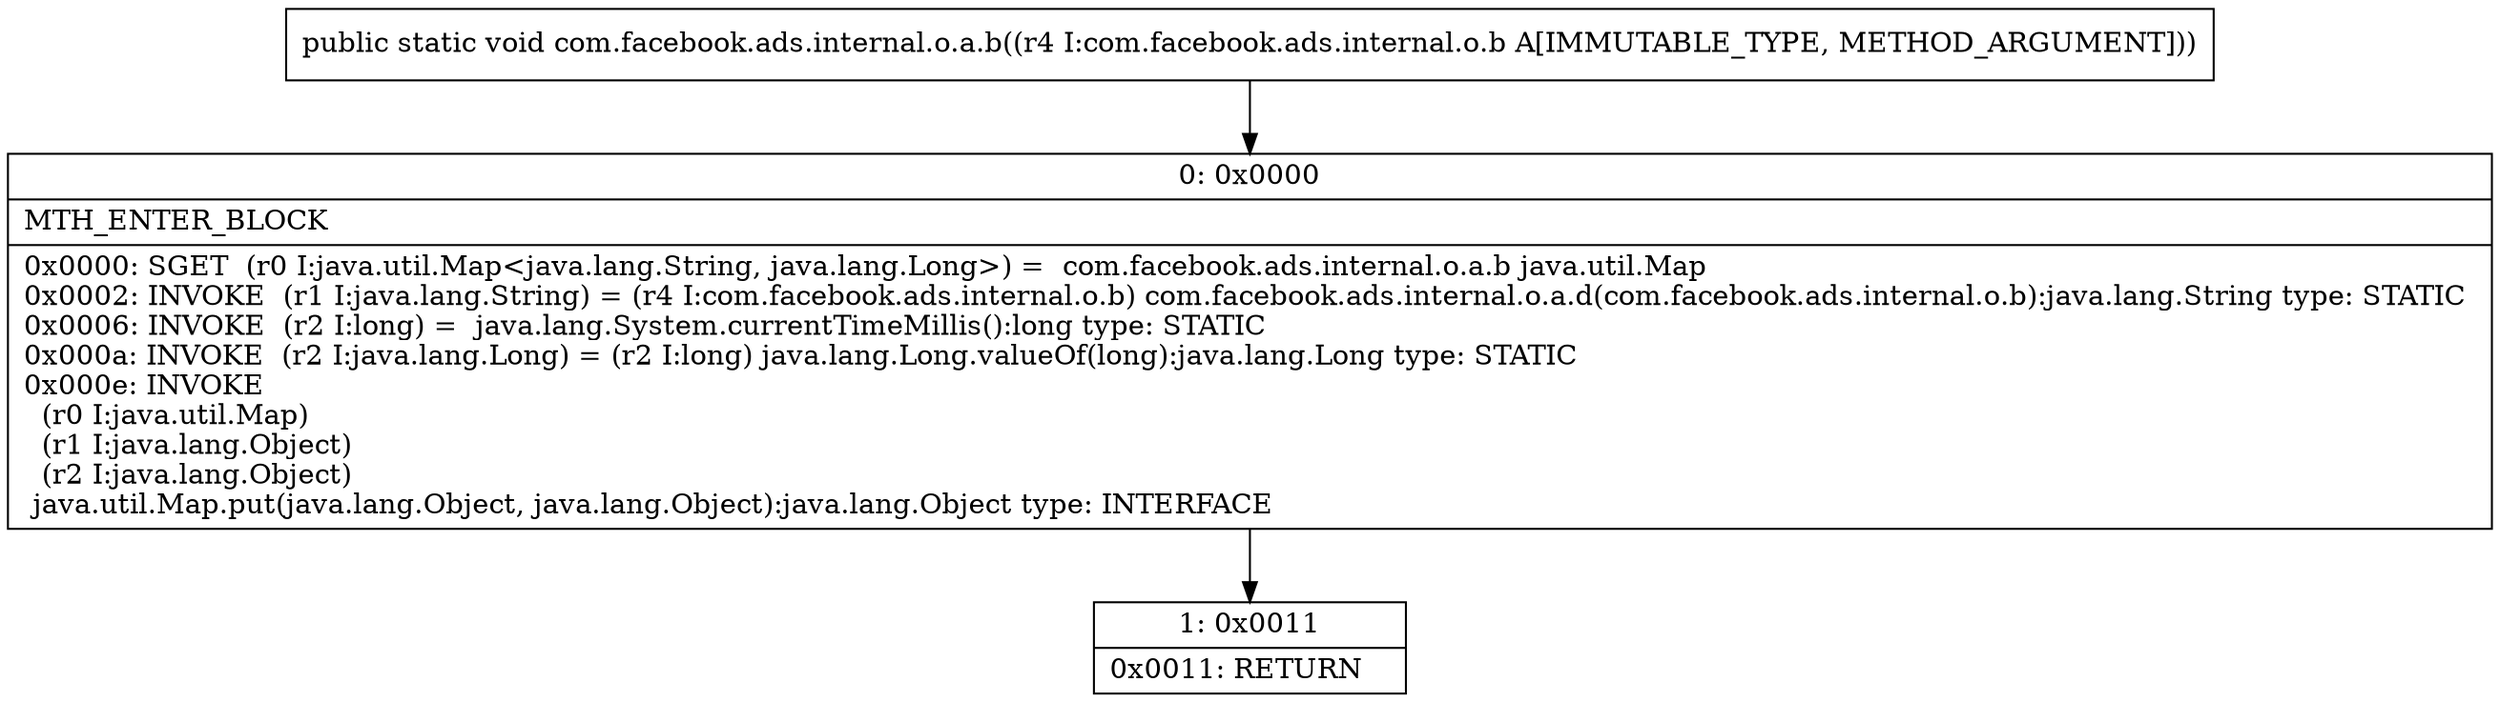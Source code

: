 digraph "CFG forcom.facebook.ads.internal.o.a.b(Lcom\/facebook\/ads\/internal\/o\/b;)V" {
Node_0 [shape=record,label="{0\:\ 0x0000|MTH_ENTER_BLOCK\l|0x0000: SGET  (r0 I:java.util.Map\<java.lang.String, java.lang.Long\>) =  com.facebook.ads.internal.o.a.b java.util.Map \l0x0002: INVOKE  (r1 I:java.lang.String) = (r4 I:com.facebook.ads.internal.o.b) com.facebook.ads.internal.o.a.d(com.facebook.ads.internal.o.b):java.lang.String type: STATIC \l0x0006: INVOKE  (r2 I:long) =  java.lang.System.currentTimeMillis():long type: STATIC \l0x000a: INVOKE  (r2 I:java.lang.Long) = (r2 I:long) java.lang.Long.valueOf(long):java.lang.Long type: STATIC \l0x000e: INVOKE  \l  (r0 I:java.util.Map)\l  (r1 I:java.lang.Object)\l  (r2 I:java.lang.Object)\l java.util.Map.put(java.lang.Object, java.lang.Object):java.lang.Object type: INTERFACE \l}"];
Node_1 [shape=record,label="{1\:\ 0x0011|0x0011: RETURN   \l}"];
MethodNode[shape=record,label="{public static void com.facebook.ads.internal.o.a.b((r4 I:com.facebook.ads.internal.o.b A[IMMUTABLE_TYPE, METHOD_ARGUMENT])) }"];
MethodNode -> Node_0;
Node_0 -> Node_1;
}

